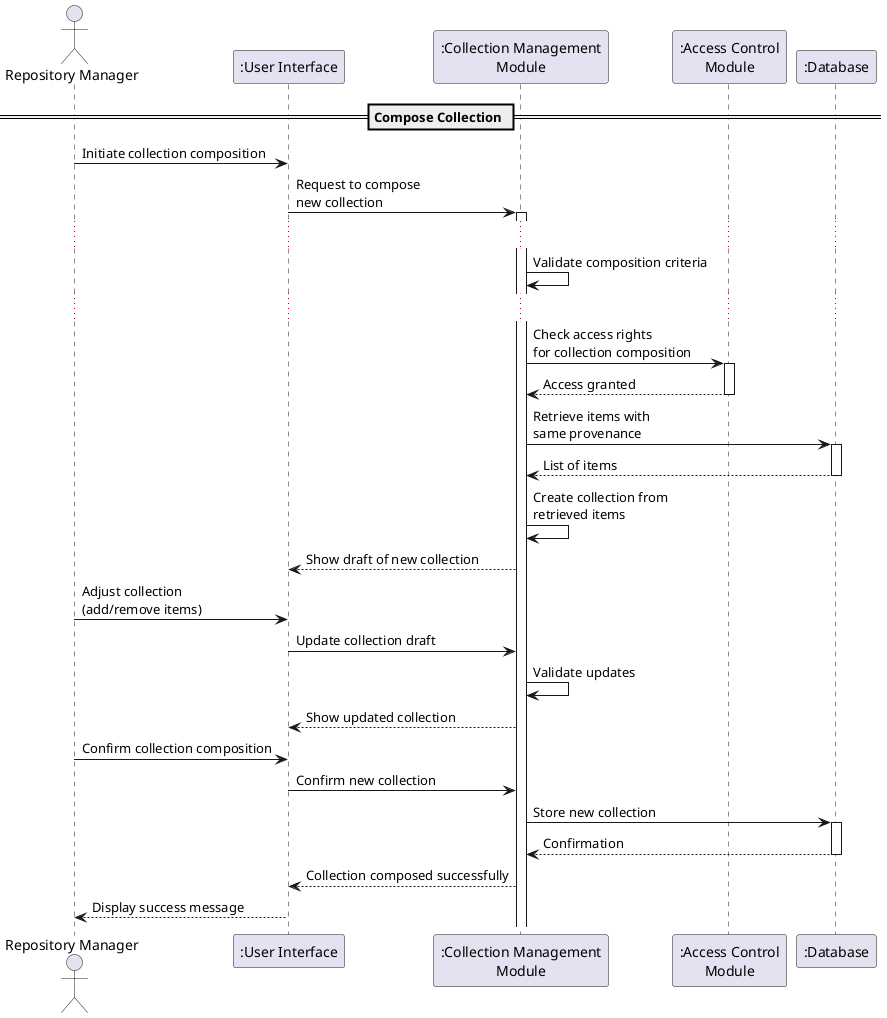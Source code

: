 @startuml
actor "Repository Manager" as RM
participant ":User Interface" as UI
participant ":Collection Management\nModule" as CM
participant ":Access Control\nModule" as AC
participant ":Database" as DB

== Compose Collection ==

RM -> UI : Initiate collection composition
UI -> CM : Request to compose\nnew collection
activate CM

... 
CM -> CM : Validate composition criteria
...

CM -> AC : Check access rights\nfor collection composition
activate AC
AC --> CM : Access granted
deactivate AC

CM -> DB : Retrieve items with\nsame provenance
activate DB
DB --> CM : List of items
deactivate DB

CM -> CM : Create collection from\nretrieved items
CM --> UI : Show draft of new collection
RM -> UI : Adjust collection\n(add/remove items)
UI -> CM : Update collection draft
CM -> CM : Validate updates
CM --> UI : Show updated collection

RM -> UI : Confirm collection composition
UI -> CM : Confirm new collection
CM -> DB : Store new collection
activate DB
DB --> CM : Confirmation
deactivate DB
CM --> UI : Collection composed successfully
UI --> RM : Display success message

@enduml